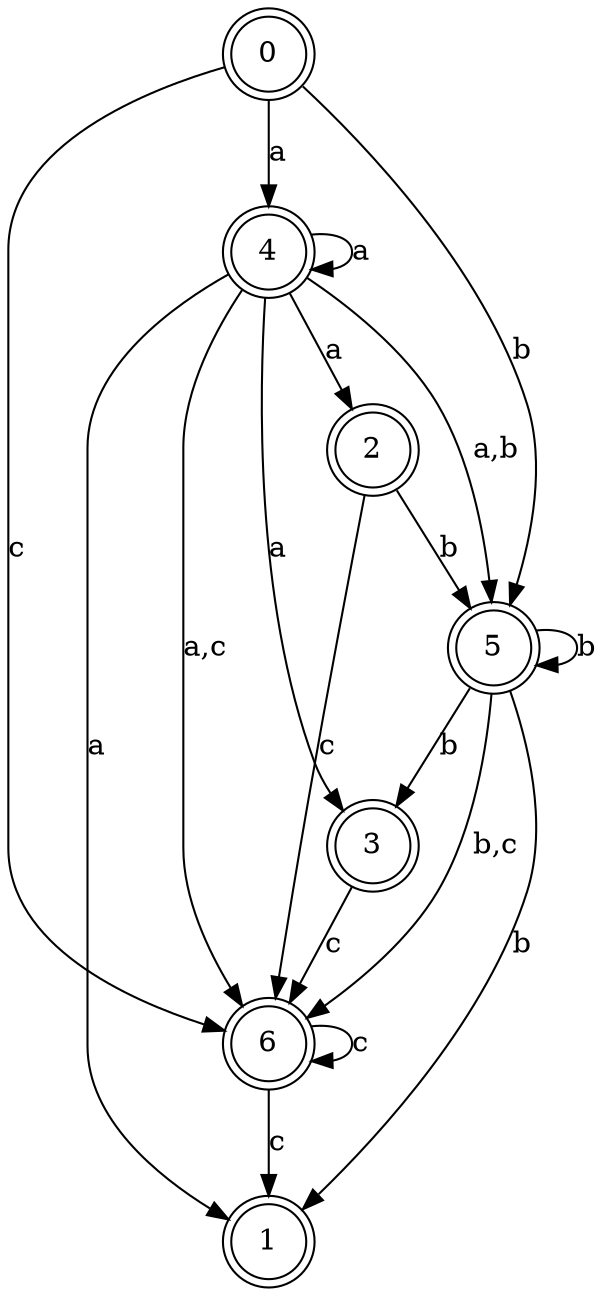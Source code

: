 digraph {
	0 [shape=doublecircle]
	1 [shape=doublecircle]
	2 [shape=doublecircle]
	3 [shape=doublecircle]
	4 [shape=doublecircle]
	5 [shape=doublecircle]
	6 [shape=doublecircle]
	4 -> 4 [label=a]
	5 -> 5 [label=b]
	6 -> 6 [label=c]
	4 -> 2 [label=a]
	4 -> 5 [label="a,b"]
	4 -> 3 [label=a]
	4 -> 6 [label="a,c"]
	4 -> 1 [label=a]
	0 -> 4 [label=a]
	5 -> 3 [label=b]
	5 -> 6 [label="b,c"]
	5 -> 1 [label=b]
	0 -> 5 [label=b]
	2 -> 5 [label=b]
	6 -> 1 [label=c]
	0 -> 6 [label=c]
	2 -> 6 [label=c]
	3 -> 6 [label=c]
}
